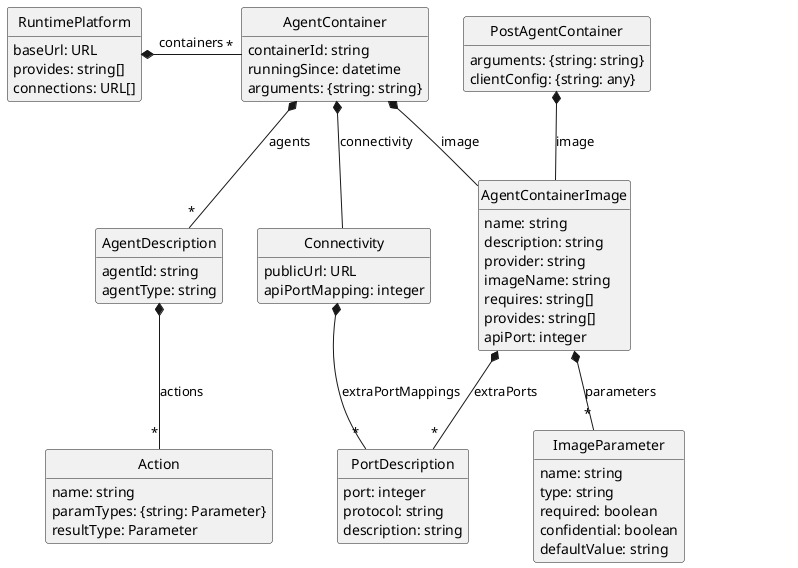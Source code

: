 @startuml models
'https://plantuml.com/sequence-diagram

hide empty methods
hide circle


class RuntimePlatform {
    baseUrl: URL
    provides: string[]
    connections: URL[]
}
RuntimePlatform *- "*" AgentContainer: containers


class PostAgentContainer {
    arguments: {string: string}
    clientConfig: {string: any}
}
PostAgentContainer *-- AgentContainerImage: image

class AgentContainer {
    containerId: string
    runningSince: datetime
    arguments: {string: string}
}
AgentContainer *-- "*" AgentDescription: agents
AgentContainer *--  AgentContainerImage: image
AgentContainer *-- Connectivity: connectivity

class Connectivity {
    publicUrl: URL
    apiPortMapping: integer
}
Connectivity *-- "*" PortDescription: extraPortMappings


class AgentContainerImage {
    name: string
    description: string
    provider: string
    imageName: string
    requires: string[]
    provides: string[]
    apiPort: integer
}
AgentContainerImage *-- "*" PortDescription: extraPorts
AgentContainerImage *-- "*" ImageParameter: parameters

class PortDescription {
    port: integer
    protocol: string
    description: string
}
' actually "port" is not an attribute but the key in a hash map

class ImageParameter {
    name: string
    type: string
    required: boolean
    confidential: boolean
    defaultValue: string
}

class AgentDescription {
    agentId: string
    agentType: string
}
AgentDescription *-- "*" Action: actions


class Action {
    name: string
    paramTypes: {string: Parameter}
    resultType: Parameter
}
' actually, the attributes are called "parameters" and "result", but adding "types" might be clearer

class Message {
    payload: json
    replyTo: string
}
hide Message

@enduml
